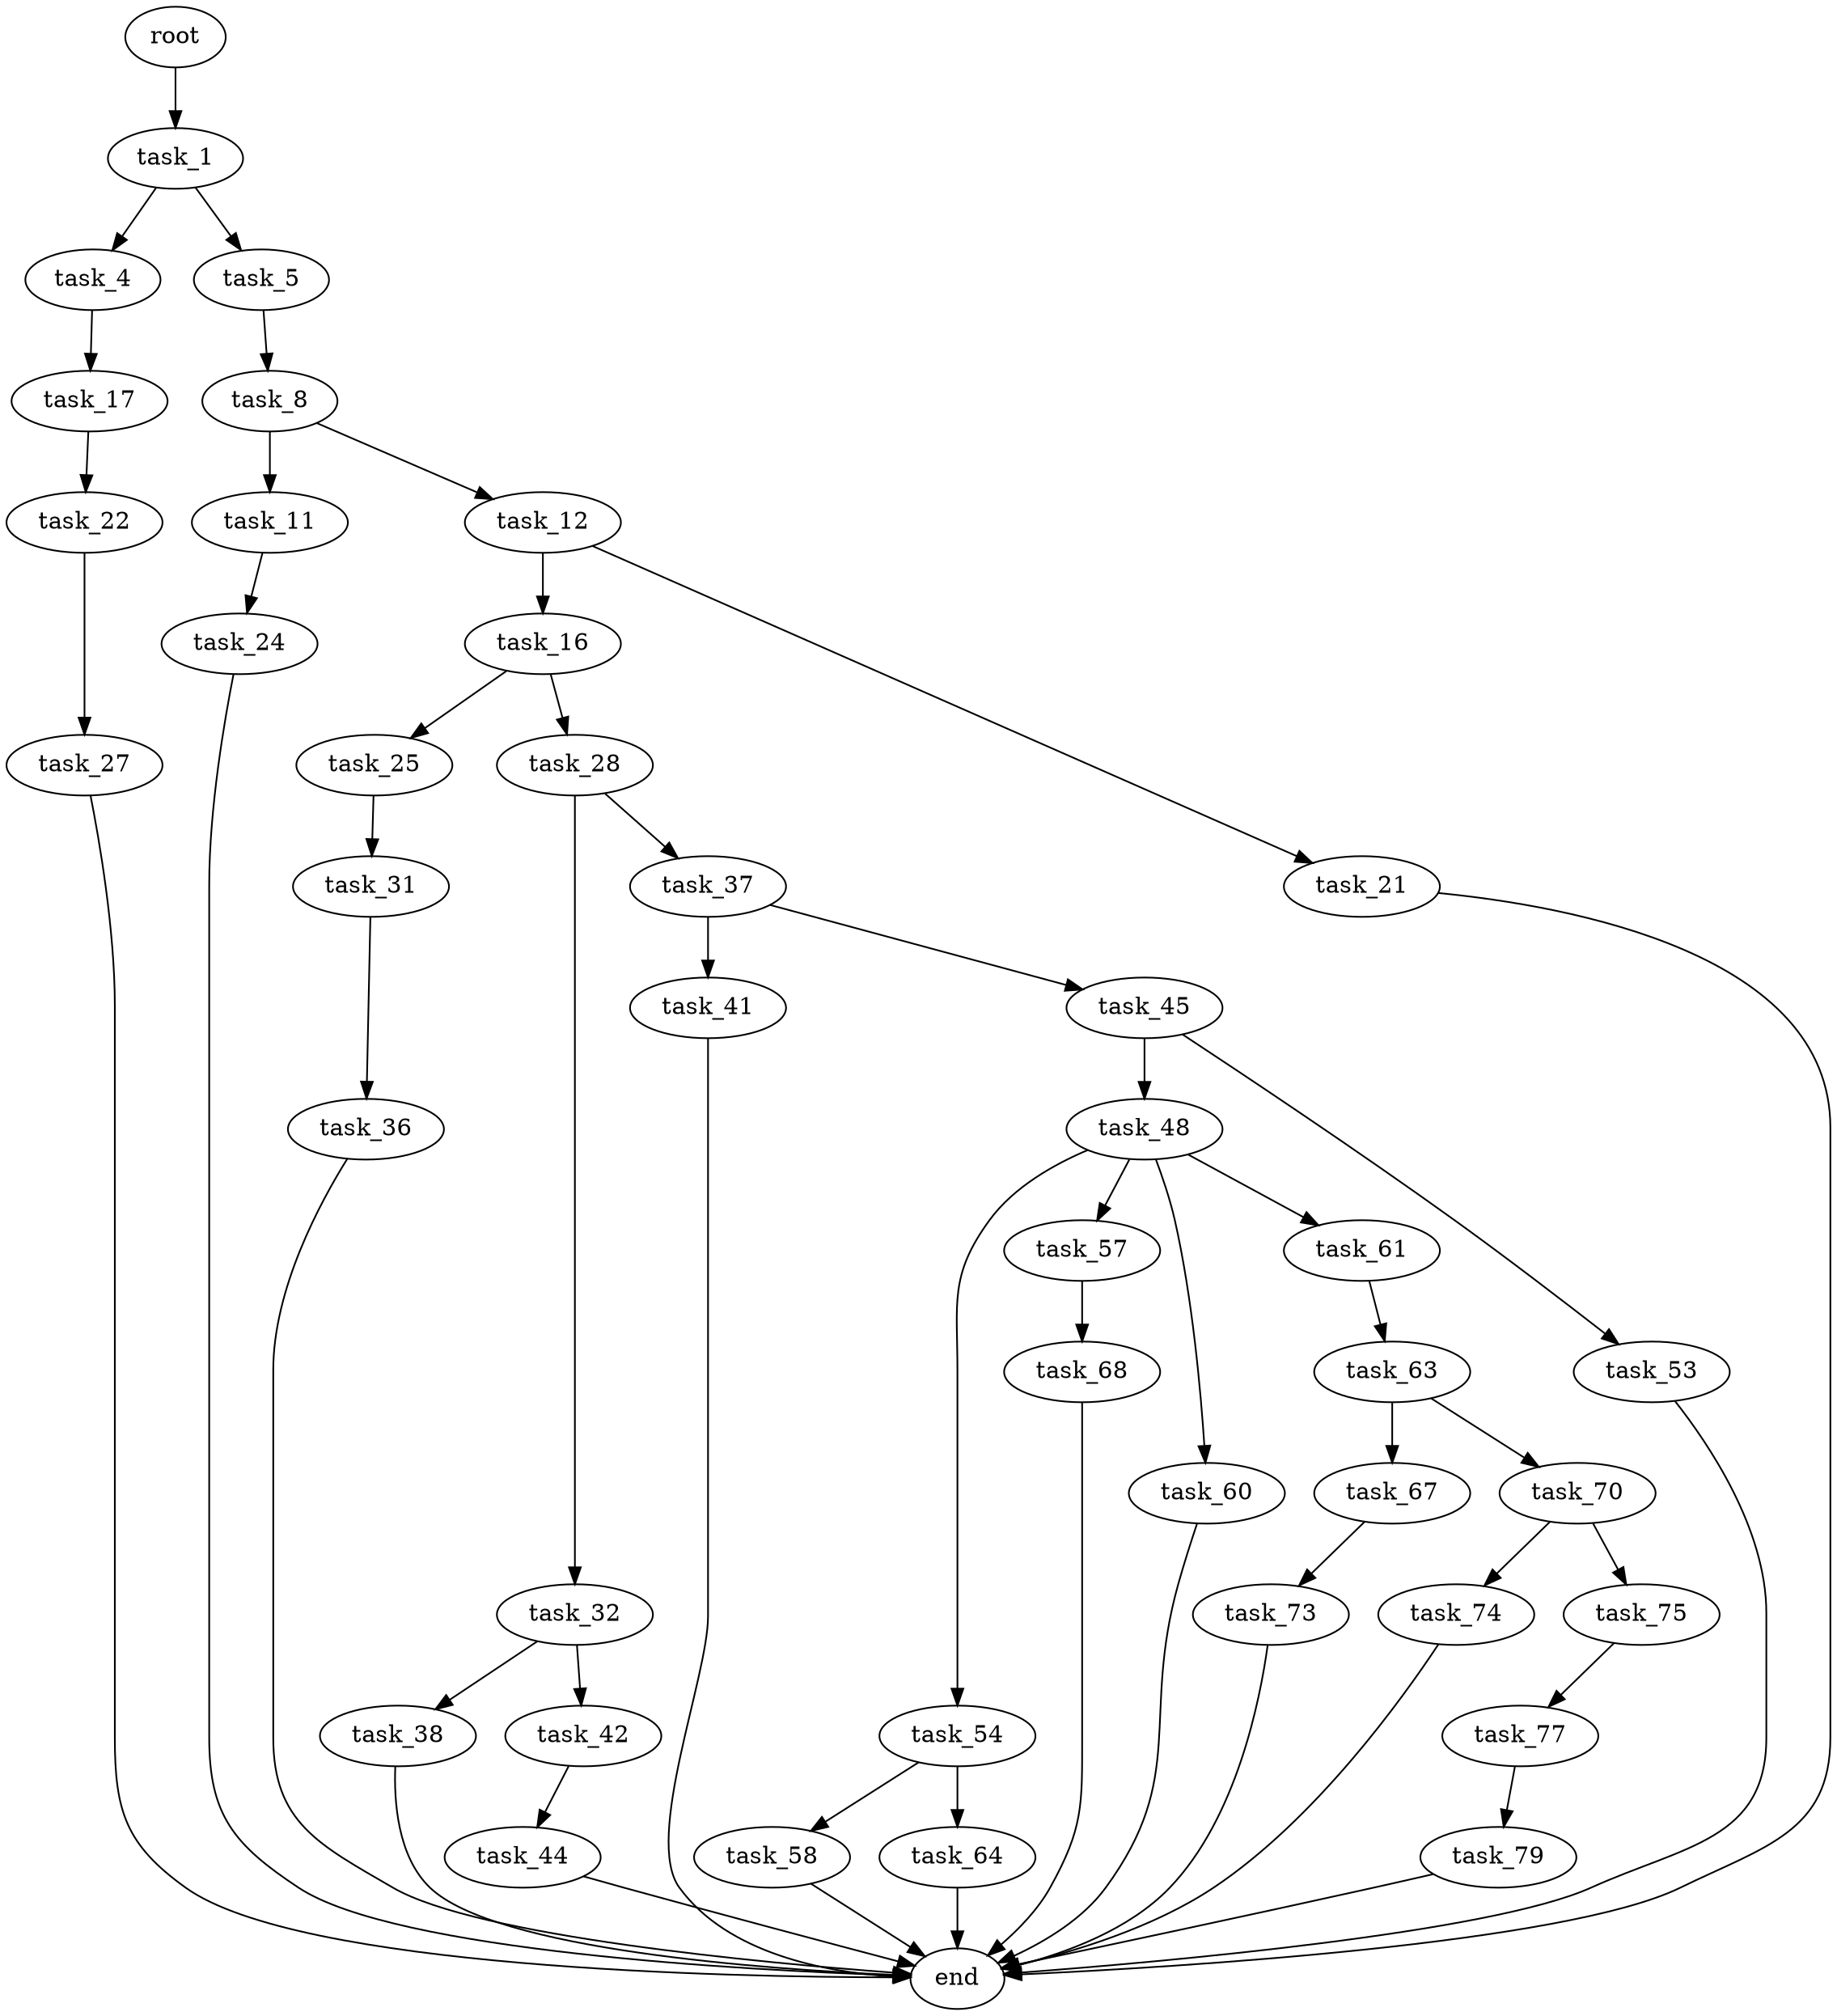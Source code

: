 digraph G {
  root [size="0.000000"];
  task_1 [size="3915745925.000000"];
  task_4 [size="244542335574.000000"];
  task_5 [size="8589934592.000000"];
  task_8 [size="3031195636.000000"];
  task_11 [size="1100902732.000000"];
  task_12 [size="782757789696.000000"];
  task_16 [size="120801620083.000000"];
  task_17 [size="476087692735.000000"];
  task_21 [size="127336193745.000000"];
  task_22 [size="373676728980.000000"];
  task_24 [size="599305398303.000000"];
  task_25 [size="28991029248.000000"];
  task_27 [size="231928233984.000000"];
  task_28 [size="347932875355.000000"];
  task_31 [size="368293445632.000000"];
  task_32 [size="10481776393.000000"];
  task_36 [size="6492747642.000000"];
  task_37 [size="1073741824000.000000"];
  task_38 [size="393300996592.000000"];
  task_41 [size="1073741824000.000000"];
  task_42 [size="15561848500.000000"];
  task_44 [size="231928233984.000000"];
  task_45 [size="549755813888.000000"];
  task_48 [size="246187190228.000000"];
  task_53 [size="549755813888.000000"];
  task_54 [size="21169405292.000000"];
  task_57 [size="58331276464.000000"];
  task_58 [size="1110916413.000000"];
  task_60 [size="24852427480.000000"];
  task_61 [size="3833482531.000000"];
  task_63 [size="76368233525.000000"];
  task_64 [size="368293445632.000000"];
  task_67 [size="7621520244.000000"];
  task_68 [size="4108456695.000000"];
  task_70 [size="36320474801.000000"];
  task_73 [size="16352813806.000000"];
  task_74 [size="44485613137.000000"];
  task_75 [size="549755813888.000000"];
  task_77 [size="68719476736.000000"];
  task_79 [size="85406492689.000000"];
  end [size="0.000000"];

  root -> task_1 [size="1.000000"];
  task_1 -> task_4 [size="209715200.000000"];
  task_1 -> task_5 [size="209715200.000000"];
  task_4 -> task_17 [size="411041792.000000"];
  task_5 -> task_8 [size="33554432.000000"];
  task_8 -> task_11 [size="134217728.000000"];
  task_8 -> task_12 [size="134217728.000000"];
  task_11 -> task_24 [size="75497472.000000"];
  task_12 -> task_16 [size="679477248.000000"];
  task_12 -> task_21 [size="679477248.000000"];
  task_16 -> task_25 [size="301989888.000000"];
  task_16 -> task_28 [size="301989888.000000"];
  task_17 -> task_22 [size="301989888.000000"];
  task_21 -> end [size="1.000000"];
  task_22 -> task_27 [size="838860800.000000"];
  task_24 -> end [size="1.000000"];
  task_25 -> task_31 [size="75497472.000000"];
  task_27 -> end [size="1.000000"];
  task_28 -> task_32 [size="411041792.000000"];
  task_28 -> task_37 [size="411041792.000000"];
  task_31 -> task_36 [size="411041792.000000"];
  task_32 -> task_38 [size="301989888.000000"];
  task_32 -> task_42 [size="301989888.000000"];
  task_36 -> end [size="1.000000"];
  task_37 -> task_41 [size="838860800.000000"];
  task_37 -> task_45 [size="838860800.000000"];
  task_38 -> end [size="1.000000"];
  task_41 -> end [size="1.000000"];
  task_42 -> task_44 [size="411041792.000000"];
  task_44 -> end [size="1.000000"];
  task_45 -> task_48 [size="536870912.000000"];
  task_45 -> task_53 [size="536870912.000000"];
  task_48 -> task_54 [size="301989888.000000"];
  task_48 -> task_57 [size="301989888.000000"];
  task_48 -> task_60 [size="301989888.000000"];
  task_48 -> task_61 [size="301989888.000000"];
  task_53 -> end [size="1.000000"];
  task_54 -> task_58 [size="536870912.000000"];
  task_54 -> task_64 [size="536870912.000000"];
  task_57 -> task_68 [size="75497472.000000"];
  task_58 -> end [size="1.000000"];
  task_60 -> end [size="1.000000"];
  task_61 -> task_63 [size="209715200.000000"];
  task_63 -> task_67 [size="75497472.000000"];
  task_63 -> task_70 [size="75497472.000000"];
  task_64 -> end [size="1.000000"];
  task_67 -> task_73 [size="209715200.000000"];
  task_68 -> end [size="1.000000"];
  task_70 -> task_74 [size="75497472.000000"];
  task_70 -> task_75 [size="75497472.000000"];
  task_73 -> end [size="1.000000"];
  task_74 -> end [size="1.000000"];
  task_75 -> task_77 [size="536870912.000000"];
  task_77 -> task_79 [size="134217728.000000"];
  task_79 -> end [size="1.000000"];
}
